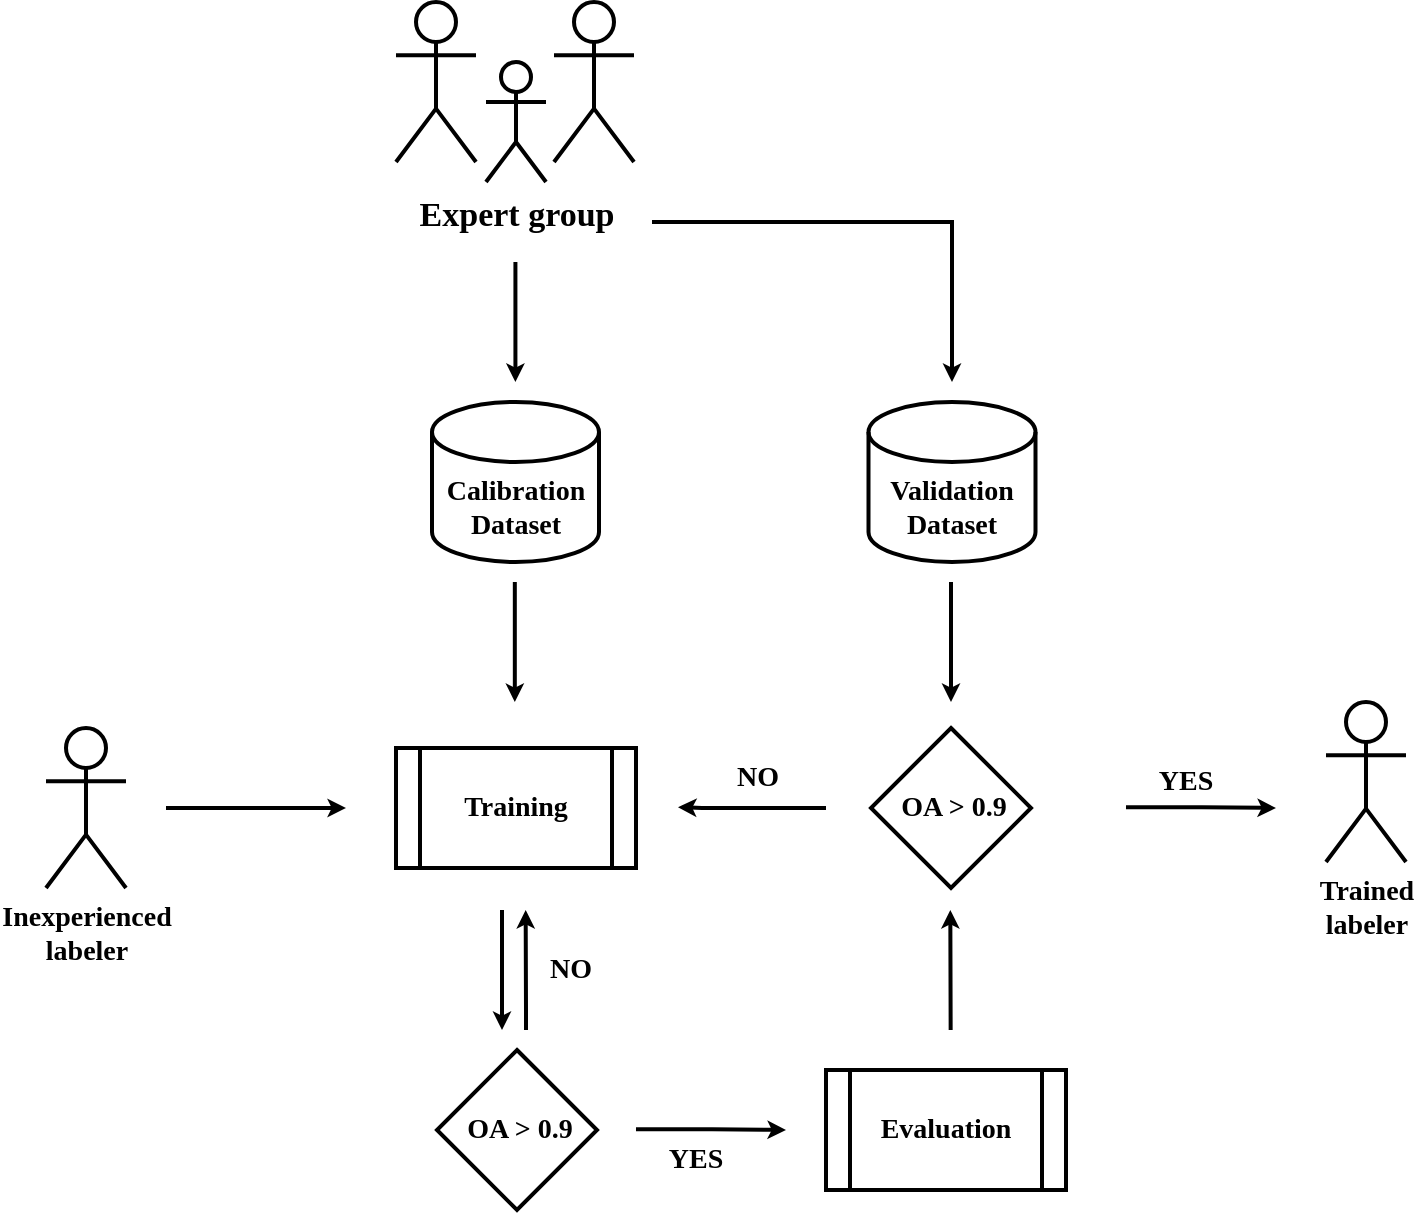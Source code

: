 <mxfile version="14.1.8" type="device"><diagram id="BiwZXVX3TpfywUa3QEGP" name="Page-1"><mxGraphModel dx="1422" dy="784" grid="1" gridSize="10" guides="1" tooltips="1" connect="1" arrows="1" fold="1" page="1" pageScale="1" pageWidth="850" pageHeight="1100" math="0" shadow="0"><root><mxCell id="0"/><mxCell id="1" parent="0"/><mxCell id="uxzo-qsSz1tGqoYyfA8G-2" value="" style="shape=umlActor;verticalLabelPosition=bottom;verticalAlign=top;html=1;outlineConnect=0;strokeWidth=2;fontFamily=Source Sans Pro;" parent="1" vertex="1"><mxGeometry x="204" y="7" width="40" height="80" as="geometry"/></mxCell><mxCell id="uxzo-qsSz1tGqoYyfA8G-10" style="edgeStyle=orthogonalEdgeStyle;rounded=0;orthogonalLoop=1;jettySize=auto;html=1;strokeWidth=2;endSize=3;fontFamily=Source Sans Pro;" parent="1" edge="1"><mxGeometry relative="1" as="geometry"><mxPoint x="332" y="117" as="sourcePoint"/><mxPoint x="482" y="197" as="targetPoint"/><Array as="points"><mxPoint x="482" y="117"/></Array></mxGeometry></mxCell><mxCell id="uxzo-qsSz1tGqoYyfA8G-4" value="&lt;font style=&quot;font-size: 17px&quot;&gt;Expert group&lt;/font&gt;" style="shape=umlActor;verticalLabelPosition=bottom;verticalAlign=top;html=1;outlineConnect=0;fontStyle=1;strokeWidth=2;fontFamily=Source Sans Pro;" parent="1" vertex="1"><mxGeometry x="249" y="37" width="30" height="60" as="geometry"/></mxCell><mxCell id="uxzo-qsSz1tGqoYyfA8G-9" style="edgeStyle=orthogonalEdgeStyle;rounded=0;orthogonalLoop=1;jettySize=auto;html=1;strokeWidth=2;endSize=3;fontFamily=Source Sans Pro;" parent="1" edge="1"><mxGeometry relative="1" as="geometry"><mxPoint x="263.71" y="137" as="sourcePoint"/><mxPoint x="263.71" y="197" as="targetPoint"/></mxGeometry></mxCell><mxCell id="uxzo-qsSz1tGqoYyfA8G-11" value="&lt;b&gt;&lt;font style=&quot;font-size: 14px&quot;&gt;Training&lt;/font&gt;&lt;/b&gt;" style="shape=process;whiteSpace=wrap;html=1;backgroundOutline=1;strokeWidth=2;fontFamily=Source Sans Pro;" parent="1" vertex="1"><mxGeometry x="204" y="380" width="120" height="60" as="geometry"/></mxCell><mxCell id="uxzo-qsSz1tGqoYyfA8G-12" value="&lt;b&gt;&lt;font style=&quot;font-size: 14px&quot;&gt;Evaluation&lt;/font&gt;&lt;/b&gt;" style="shape=process;whiteSpace=wrap;html=1;backgroundOutline=1;strokeWidth=2;fontFamily=Source Sans Pro;" parent="1" vertex="1"><mxGeometry x="419" y="541" width="120" height="60" as="geometry"/></mxCell><mxCell id="uxzo-qsSz1tGqoYyfA8G-13" value="" style="rhombus;whiteSpace=wrap;html=1;strokeWidth=2;fontFamily=Source Sans Pro;" parent="1" vertex="1"><mxGeometry x="224.5" y="531" width="80" height="80" as="geometry"/></mxCell><mxCell id="uxzo-qsSz1tGqoYyfA8G-17" value="&lt;font style=&quot;font-size: 14px&quot;&gt;Calibration&lt;br&gt;Dataset&lt;/font&gt;" style="shape=cylinder3;whiteSpace=wrap;html=1;boundedLbl=1;backgroundOutline=1;size=15;fontStyle=1;strokeWidth=2;fontFamily=Source Sans Pro;" parent="1" vertex="1"><mxGeometry x="222" y="207" width="83.5" height="80" as="geometry"/></mxCell><mxCell id="uxzo-qsSz1tGqoYyfA8G-18" value="&lt;font style=&quot;font-size: 14px&quot;&gt;Validation&lt;br&gt;Dataset&lt;/font&gt;" style="shape=cylinder3;whiteSpace=wrap;html=1;boundedLbl=1;backgroundOutline=1;size=15;fontStyle=1;strokeWidth=2;fontFamily=Source Sans Pro;" parent="1" vertex="1"><mxGeometry x="440.25" y="207" width="83.5" height="80" as="geometry"/></mxCell><mxCell id="uxzo-qsSz1tGqoYyfA8G-22" style="edgeStyle=orthogonalEdgeStyle;rounded=0;orthogonalLoop=1;jettySize=auto;html=1;strokeWidth=2;endSize=3;fontFamily=Source Sans Pro;" parent="1" edge="1"><mxGeometry relative="1" as="geometry"><mxPoint x="89" y="410" as="sourcePoint"/><mxPoint x="179" y="410" as="targetPoint"/></mxGeometry></mxCell><mxCell id="uxzo-qsSz1tGqoYyfA8G-19" value="&lt;b style=&quot;font-size: 14px&quot;&gt;Inexperienced &lt;br&gt;labeler&lt;/b&gt;" style="shape=umlActor;verticalLabelPosition=bottom;verticalAlign=top;html=1;outlineConnect=0;strokeWidth=2;fontFamily=Source Sans Pro;" parent="1" vertex="1"><mxGeometry x="29" y="370" width="40" height="80" as="geometry"/></mxCell><mxCell id="uxzo-qsSz1tGqoYyfA8G-20" value="" style="shape=umlActor;verticalLabelPosition=bottom;verticalAlign=top;html=1;outlineConnect=0;strokeWidth=2;fontFamily=Source Sans Pro;" parent="1" vertex="1"><mxGeometry x="283" y="7" width="40" height="80" as="geometry"/></mxCell><mxCell id="uxzo-qsSz1tGqoYyfA8G-24" style="edgeStyle=orthogonalEdgeStyle;rounded=0;orthogonalLoop=1;jettySize=auto;html=1;strokeWidth=2;endSize=3;fontFamily=Source Sans Pro;" parent="1" edge="1"><mxGeometry relative="1" as="geometry"><mxPoint x="263.41" y="297" as="sourcePoint"/><mxPoint x="263.41" y="357" as="targetPoint"/></mxGeometry></mxCell><mxCell id="uxzo-qsSz1tGqoYyfA8G-25" value="&lt;div style=&quot;&quot;&gt;&lt;span style=&quot;font-size: 14px&quot;&gt;&lt;font&gt;&lt;b&gt;OA &amp;gt; 0.9&lt;/b&gt;&lt;/font&gt;&lt;/span&gt;&lt;/div&gt;" style="text;whiteSpace=wrap;html=1;align=center;fontFamily=Source Sans Pro;" parent="1" vertex="1"><mxGeometry x="225.5" y="556" width="80" height="30" as="geometry"/></mxCell><mxCell id="uxzo-qsSz1tGqoYyfA8G-26" style="edgeStyle=orthogonalEdgeStyle;rounded=0;orthogonalLoop=1;jettySize=auto;html=1;strokeWidth=2;endSize=3;fontFamily=Source Sans Pro;" parent="1" edge="1"><mxGeometry relative="1" as="geometry"><mxPoint x="257.0" y="461" as="sourcePoint"/><mxPoint x="257" y="521" as="targetPoint"/></mxGeometry></mxCell><mxCell id="uxzo-qsSz1tGqoYyfA8G-27" style="edgeStyle=orthogonalEdgeStyle;rounded=0;orthogonalLoop=1;jettySize=auto;html=1;strokeWidth=2;endSize=3;fontFamily=Source Sans Pro;" parent="1" edge="1"><mxGeometry relative="1" as="geometry"><mxPoint x="269" y="521" as="sourcePoint"/><mxPoint x="268.83" y="461" as="targetPoint"/><Array as="points"><mxPoint x="269" y="511"/><mxPoint x="269" y="511"/></Array></mxGeometry></mxCell><mxCell id="uxzo-qsSz1tGqoYyfA8G-29" value="&lt;div style=&quot;text-align: center&quot;&gt;&lt;font size=&quot;1&quot;&gt;&lt;b style=&quot;font-size: 14px&quot;&gt;NO&lt;/b&gt;&lt;/font&gt;&lt;/div&gt;" style="text;whiteSpace=wrap;html=1;fontFamily=Source Sans Pro;" parent="1" vertex="1"><mxGeometry x="279" y="476" width="40" height="30" as="geometry"/></mxCell><mxCell id="uxzo-qsSz1tGqoYyfA8G-33" style="edgeStyle=orthogonalEdgeStyle;rounded=0;orthogonalLoop=1;jettySize=auto;html=1;strokeWidth=2;endSize=3;fontFamily=Source Sans Pro;" parent="1" edge="1"><mxGeometry relative="1" as="geometry"><mxPoint x="324" y="570.58" as="sourcePoint"/><mxPoint x="399" y="571" as="targetPoint"/><Array as="points"><mxPoint x="362" y="571"/><mxPoint x="399" y="571"/></Array></mxGeometry></mxCell><mxCell id="uxzo-qsSz1tGqoYyfA8G-34" value="&lt;div&gt;&lt;font size=&quot;1&quot;&gt;&lt;b style=&quot;font-size: 14px&quot;&gt;YES&lt;/b&gt;&lt;/font&gt;&lt;/div&gt;" style="text;whiteSpace=wrap;html=1;align=center;fontFamily=Source Sans Pro;" parent="1" vertex="1"><mxGeometry x="334" y="571" width="40" height="30" as="geometry"/></mxCell><mxCell id="uxzo-qsSz1tGqoYyfA8G-35" value="" style="rhombus;whiteSpace=wrap;html=1;strokeWidth=2;fontFamily=Source Sans Pro;" parent="1" vertex="1"><mxGeometry x="441.5" y="370" width="80" height="80" as="geometry"/></mxCell><mxCell id="uxzo-qsSz1tGqoYyfA8G-36" value="&lt;div style=&quot;&quot;&gt;&lt;span style=&quot;font-size: 14px&quot;&gt;&lt;font&gt;&lt;b&gt;OA &amp;gt; 0.9&lt;/b&gt;&lt;/font&gt;&lt;/span&gt;&lt;/div&gt;" style="text;whiteSpace=wrap;html=1;align=center;fontFamily=Source Sans Pro;" parent="1" vertex="1"><mxGeometry x="442.5" y="395" width="80" height="30" as="geometry"/></mxCell><mxCell id="uxzo-qsSz1tGqoYyfA8G-37" style="edgeStyle=orthogonalEdgeStyle;rounded=0;orthogonalLoop=1;jettySize=auto;html=1;strokeWidth=2;endSize=3;fontFamily=Source Sans Pro;" parent="1" edge="1"><mxGeometry relative="1" as="geometry"><mxPoint x="481.5" y="297" as="sourcePoint"/><mxPoint x="481.5" y="357" as="targetPoint"/></mxGeometry></mxCell><mxCell id="uxzo-qsSz1tGqoYyfA8G-38" style="edgeStyle=orthogonalEdgeStyle;rounded=0;orthogonalLoop=1;jettySize=auto;html=1;strokeWidth=2;endSize=3;fontFamily=Source Sans Pro;" parent="1" edge="1"><mxGeometry relative="1" as="geometry"><mxPoint x="481.33" y="521" as="sourcePoint"/><mxPoint x="481.16" y="461" as="targetPoint"/><Array as="points"><mxPoint x="481.33" y="511"/><mxPoint x="481.33" y="511"/></Array></mxGeometry></mxCell><mxCell id="uxzo-qsSz1tGqoYyfA8G-40" value="&lt;font&gt;&lt;span style=&quot;font-size: 14px&quot;&gt;&lt;b&gt;NO&lt;/b&gt;&lt;/span&gt;&lt;/font&gt;" style="text;whiteSpace=wrap;html=1;align=center;fontFamily=Source Sans Pro;" parent="1" vertex="1"><mxGeometry x="365" y="380" width="40" height="30" as="geometry"/></mxCell><mxCell id="uxzo-qsSz1tGqoYyfA8G-43" style="edgeStyle=orthogonalEdgeStyle;rounded=0;orthogonalLoop=1;jettySize=auto;html=1;strokeWidth=2;endSize=3;fontFamily=Source Sans Pro;" parent="1" edge="1"><mxGeometry relative="1" as="geometry"><mxPoint x="419" y="410" as="sourcePoint"/><mxPoint x="345" y="409.6" as="targetPoint"/><Array as="points"><mxPoint x="357" y="409.6"/><mxPoint x="357" y="409.6"/></Array></mxGeometry></mxCell><mxCell id="uxzo-qsSz1tGqoYyfA8G-45" style="edgeStyle=orthogonalEdgeStyle;rounded=0;orthogonalLoop=1;jettySize=auto;html=1;strokeWidth=2;endSize=3;fontFamily=Source Sans Pro;" parent="1" edge="1"><mxGeometry relative="1" as="geometry"><mxPoint x="569" y="409.58" as="sourcePoint"/><mxPoint x="644" y="410" as="targetPoint"/><Array as="points"><mxPoint x="607" y="410"/><mxPoint x="644" y="410"/></Array></mxGeometry></mxCell><mxCell id="uxzo-qsSz1tGqoYyfA8G-46" value="&lt;div&gt;&lt;font size=&quot;1&quot;&gt;&lt;b style=&quot;font-size: 14px&quot;&gt;YES&lt;/b&gt;&lt;/font&gt;&lt;/div&gt;" style="text;whiteSpace=wrap;html=1;align=center;fontFamily=Source Sans Pro;" parent="1" vertex="1"><mxGeometry x="579" y="382" width="40" height="30" as="geometry"/></mxCell><mxCell id="uxzo-qsSz1tGqoYyfA8G-49" value="&lt;span style=&quot;font-size: 14px&quot;&gt;&lt;b&gt;Trained &lt;br&gt;labeler&lt;/b&gt;&lt;/span&gt;" style="shape=umlActor;verticalLabelPosition=bottom;verticalAlign=top;html=1;outlineConnect=0;strokeWidth=2;fontFamily=Source Sans Pro;" parent="1" vertex="1"><mxGeometry x="669" y="357" width="40" height="80" as="geometry"/></mxCell></root></mxGraphModel></diagram></mxfile>
